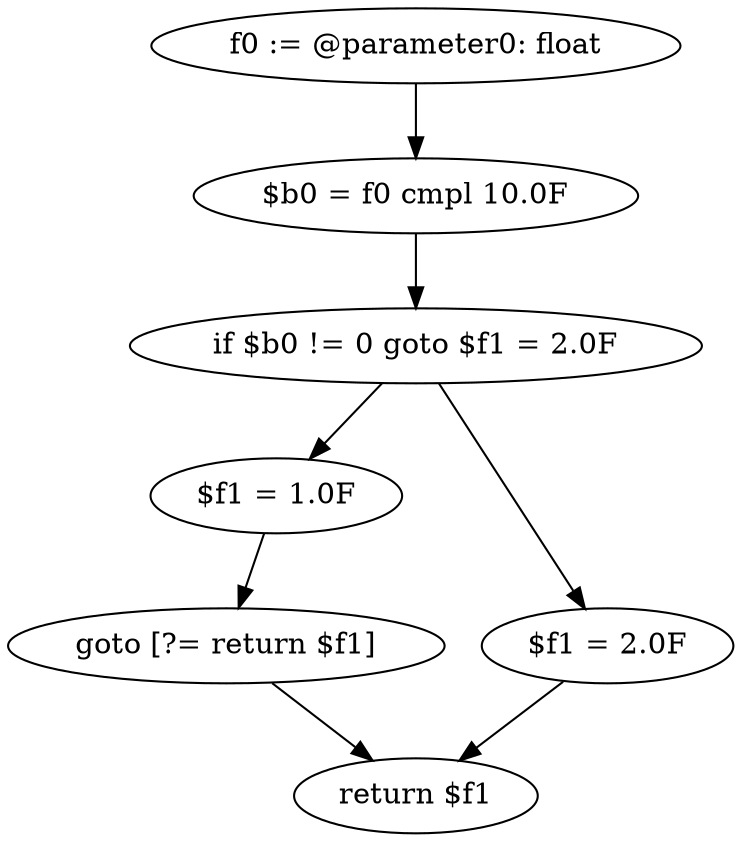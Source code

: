 digraph "unitGraph" {
    "f0 := @parameter0: float"
    "$b0 = f0 cmpl 10.0F"
    "if $b0 != 0 goto $f1 = 2.0F"
    "$f1 = 1.0F"
    "goto [?= return $f1]"
    "$f1 = 2.0F"
    "return $f1"
    "f0 := @parameter0: float"->"$b0 = f0 cmpl 10.0F";
    "$b0 = f0 cmpl 10.0F"->"if $b0 != 0 goto $f1 = 2.0F";
    "if $b0 != 0 goto $f1 = 2.0F"->"$f1 = 1.0F";
    "if $b0 != 0 goto $f1 = 2.0F"->"$f1 = 2.0F";
    "$f1 = 1.0F"->"goto [?= return $f1]";
    "goto [?= return $f1]"->"return $f1";
    "$f1 = 2.0F"->"return $f1";
}
